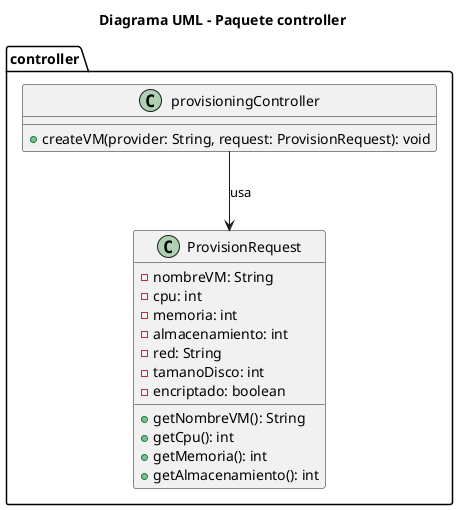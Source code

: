 @startuml ControllerDiagram
title Diagrama UML - Paquete controller

package controller {
    class provisioningController {
        +createVM(provider: String, request: ProvisionRequest): void
    }

    class ProvisionRequest {
        -nombreVM: String
        -cpu: int
        -memoria: int
        -almacenamiento: int
        -red: String
        -tamanoDisco: int
        -encriptado: boolean
        +getNombreVM(): String
        +getCpu(): int
        +getMemoria(): int
        +getAlmacenamiento(): int
    }

    provisioningController --> ProvisionRequest : usa
}

@enduml
